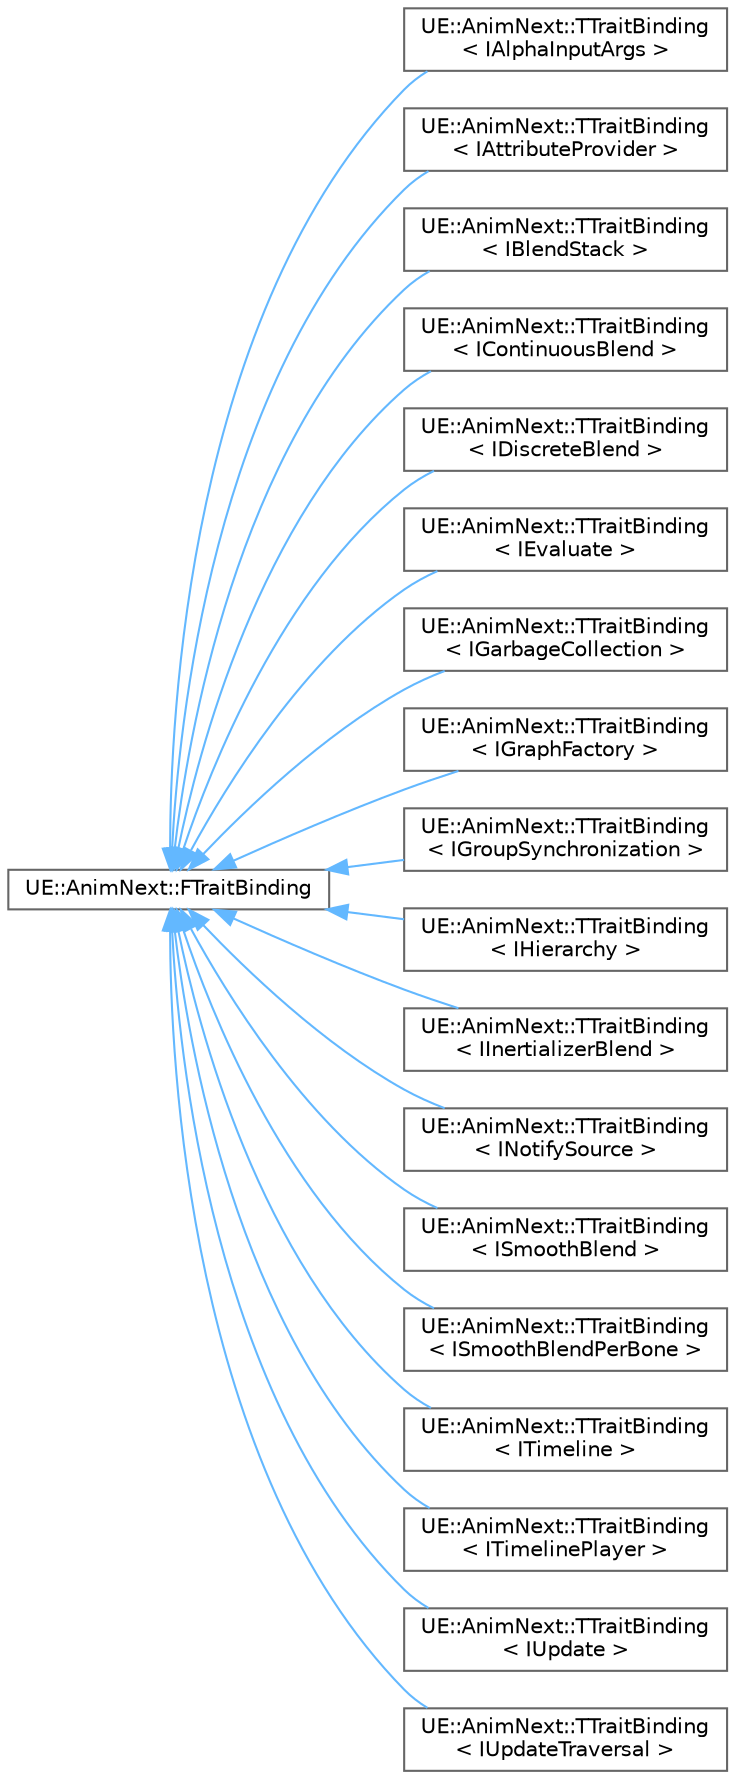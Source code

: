 digraph "Graphical Class Hierarchy"
{
 // INTERACTIVE_SVG=YES
 // LATEX_PDF_SIZE
  bgcolor="transparent";
  edge [fontname=Helvetica,fontsize=10,labelfontname=Helvetica,labelfontsize=10];
  node [fontname=Helvetica,fontsize=10,shape=box,height=0.2,width=0.4];
  rankdir="LR";
  Node0 [id="Node000000",label="UE::AnimNext::FTraitBinding",height=0.2,width=0.4,color="grey40", fillcolor="white", style="filled",URL="$da/d80/structUE_1_1AnimNext_1_1FTraitBinding.html",tooltip="FTraitBinding."];
  Node0 -> Node1 [id="edge8987_Node000000_Node000001",dir="back",color="steelblue1",style="solid",tooltip=" "];
  Node1 [id="Node000001",label="UE::AnimNext::TTraitBinding\l\< IAlphaInputArgs \>",height=0.2,width=0.4,color="grey40", fillcolor="white", style="filled",URL="$d5/d0e/structUE_1_1AnimNext_1_1TTraitBinding_3_01IAlphaInputArgs_01_4.html",tooltip="Specialization for trait binding."];
  Node0 -> Node2 [id="edge8988_Node000000_Node000002",dir="back",color="steelblue1",style="solid",tooltip=" "];
  Node2 [id="Node000002",label="UE::AnimNext::TTraitBinding\l\< IAttributeProvider \>",height=0.2,width=0.4,color="grey40", fillcolor="white", style="filled",URL="$d2/d35/structUE_1_1AnimNext_1_1TTraitBinding_3_01IAttributeProvider_01_4.html",tooltip="Specialization for trait binding."];
  Node0 -> Node3 [id="edge8989_Node000000_Node000003",dir="back",color="steelblue1",style="solid",tooltip=" "];
  Node3 [id="Node000003",label="UE::AnimNext::TTraitBinding\l\< IBlendStack \>",height=0.2,width=0.4,color="grey40", fillcolor="white", style="filled",URL="$de/db5/structUE_1_1AnimNext_1_1TTraitBinding_3_01IBlendStack_01_4.html",tooltip="Specialization for trait binding."];
  Node0 -> Node4 [id="edge8990_Node000000_Node000004",dir="back",color="steelblue1",style="solid",tooltip=" "];
  Node4 [id="Node000004",label="UE::AnimNext::TTraitBinding\l\< IContinuousBlend \>",height=0.2,width=0.4,color="grey40", fillcolor="white", style="filled",URL="$dd/de7/structUE_1_1AnimNext_1_1TTraitBinding_3_01IContinuousBlend_01_4.html",tooltip="Specialization for trait binding."];
  Node0 -> Node5 [id="edge8991_Node000000_Node000005",dir="back",color="steelblue1",style="solid",tooltip=" "];
  Node5 [id="Node000005",label="UE::AnimNext::TTraitBinding\l\< IDiscreteBlend \>",height=0.2,width=0.4,color="grey40", fillcolor="white", style="filled",URL="$d4/d9e/structUE_1_1AnimNext_1_1TTraitBinding_3_01IDiscreteBlend_01_4.html",tooltip="Specialization for trait binding."];
  Node0 -> Node6 [id="edge8992_Node000000_Node000006",dir="back",color="steelblue1",style="solid",tooltip=" "];
  Node6 [id="Node000006",label="UE::AnimNext::TTraitBinding\l\< IEvaluate \>",height=0.2,width=0.4,color="grey40", fillcolor="white", style="filled",URL="$d6/da0/structUE_1_1AnimNext_1_1TTraitBinding_3_01IEvaluate_01_4.html",tooltip="Specialization for trait binding."];
  Node0 -> Node7 [id="edge8993_Node000000_Node000007",dir="back",color="steelblue1",style="solid",tooltip=" "];
  Node7 [id="Node000007",label="UE::AnimNext::TTraitBinding\l\< IGarbageCollection \>",height=0.2,width=0.4,color="grey40", fillcolor="white", style="filled",URL="$d1/d08/structUE_1_1AnimNext_1_1TTraitBinding_3_01IGarbageCollection_01_4.html",tooltip="Specialization for trait binding."];
  Node0 -> Node8 [id="edge8994_Node000000_Node000008",dir="back",color="steelblue1",style="solid",tooltip=" "];
  Node8 [id="Node000008",label="UE::AnimNext::TTraitBinding\l\< IGraphFactory \>",height=0.2,width=0.4,color="grey40", fillcolor="white", style="filled",URL="$dc/d85/structUE_1_1AnimNext_1_1TTraitBinding_3_01IGraphFactory_01_4.html",tooltip="Specialization for trait binding."];
  Node0 -> Node9 [id="edge8995_Node000000_Node000009",dir="back",color="steelblue1",style="solid",tooltip=" "];
  Node9 [id="Node000009",label="UE::AnimNext::TTraitBinding\l\< IGroupSynchronization \>",height=0.2,width=0.4,color="grey40", fillcolor="white", style="filled",URL="$d2/d6d/structUE_1_1AnimNext_1_1TTraitBinding_3_01IGroupSynchronization_01_4.html",tooltip="Specialization for trait binding."];
  Node0 -> Node10 [id="edge8996_Node000000_Node000010",dir="back",color="steelblue1",style="solid",tooltip=" "];
  Node10 [id="Node000010",label="UE::AnimNext::TTraitBinding\l\< IHierarchy \>",height=0.2,width=0.4,color="grey40", fillcolor="white", style="filled",URL="$d0/d88/structUE_1_1AnimNext_1_1TTraitBinding_3_01IHierarchy_01_4.html",tooltip="Specialization for trait binding."];
  Node0 -> Node11 [id="edge8997_Node000000_Node000011",dir="back",color="steelblue1",style="solid",tooltip=" "];
  Node11 [id="Node000011",label="UE::AnimNext::TTraitBinding\l\< IInertializerBlend \>",height=0.2,width=0.4,color="grey40", fillcolor="white", style="filled",URL="$d0/d91/structUE_1_1AnimNext_1_1TTraitBinding_3_01IInertializerBlend_01_4.html",tooltip="Specialization for trait binding."];
  Node0 -> Node12 [id="edge8998_Node000000_Node000012",dir="back",color="steelblue1",style="solid",tooltip=" "];
  Node12 [id="Node000012",label="UE::AnimNext::TTraitBinding\l\< INotifySource \>",height=0.2,width=0.4,color="grey40", fillcolor="white", style="filled",URL="$d0/d76/structUE_1_1AnimNext_1_1TTraitBinding_3_01INotifySource_01_4.html",tooltip="Specialization for trait binding."];
  Node0 -> Node13 [id="edge8999_Node000000_Node000013",dir="back",color="steelblue1",style="solid",tooltip=" "];
  Node13 [id="Node000013",label="UE::AnimNext::TTraitBinding\l\< ISmoothBlend \>",height=0.2,width=0.4,color="grey40", fillcolor="white", style="filled",URL="$d9/d39/structUE_1_1AnimNext_1_1TTraitBinding_3_01ISmoothBlend_01_4.html",tooltip="Specialization for trait binding."];
  Node0 -> Node14 [id="edge9000_Node000000_Node000014",dir="back",color="steelblue1",style="solid",tooltip=" "];
  Node14 [id="Node000014",label="UE::AnimNext::TTraitBinding\l\< ISmoothBlendPerBone \>",height=0.2,width=0.4,color="grey40", fillcolor="white", style="filled",URL="$d5/d4a/structUE_1_1AnimNext_1_1TTraitBinding_3_01ISmoothBlendPerBone_01_4.html",tooltip="Specialization for trait binding."];
  Node0 -> Node15 [id="edge9001_Node000000_Node000015",dir="back",color="steelblue1",style="solid",tooltip=" "];
  Node15 [id="Node000015",label="UE::AnimNext::TTraitBinding\l\< ITimeline \>",height=0.2,width=0.4,color="grey40", fillcolor="white", style="filled",URL="$d4/d26/structUE_1_1AnimNext_1_1TTraitBinding_3_01ITimeline_01_4.html",tooltip="Specialization for trait binding."];
  Node0 -> Node16 [id="edge9002_Node000000_Node000016",dir="back",color="steelblue1",style="solid",tooltip=" "];
  Node16 [id="Node000016",label="UE::AnimNext::TTraitBinding\l\< ITimelinePlayer \>",height=0.2,width=0.4,color="grey40", fillcolor="white", style="filled",URL="$d9/d62/structUE_1_1AnimNext_1_1TTraitBinding_3_01ITimelinePlayer_01_4.html",tooltip="Specialization for trait binding."];
  Node0 -> Node17 [id="edge9003_Node000000_Node000017",dir="back",color="steelblue1",style="solid",tooltip=" "];
  Node17 [id="Node000017",label="UE::AnimNext::TTraitBinding\l\< IUpdate \>",height=0.2,width=0.4,color="grey40", fillcolor="white", style="filled",URL="$d4/dd9/structUE_1_1AnimNext_1_1TTraitBinding_3_01IUpdate_01_4.html",tooltip="Specialization for trait binding."];
  Node0 -> Node18 [id="edge9004_Node000000_Node000018",dir="back",color="steelblue1",style="solid",tooltip=" "];
  Node18 [id="Node000018",label="UE::AnimNext::TTraitBinding\l\< IUpdateTraversal \>",height=0.2,width=0.4,color="grey40", fillcolor="white", style="filled",URL="$d4/d19/structUE_1_1AnimNext_1_1TTraitBinding_3_01IUpdateTraversal_01_4.html",tooltip="Specialization for trait binding."];
}
